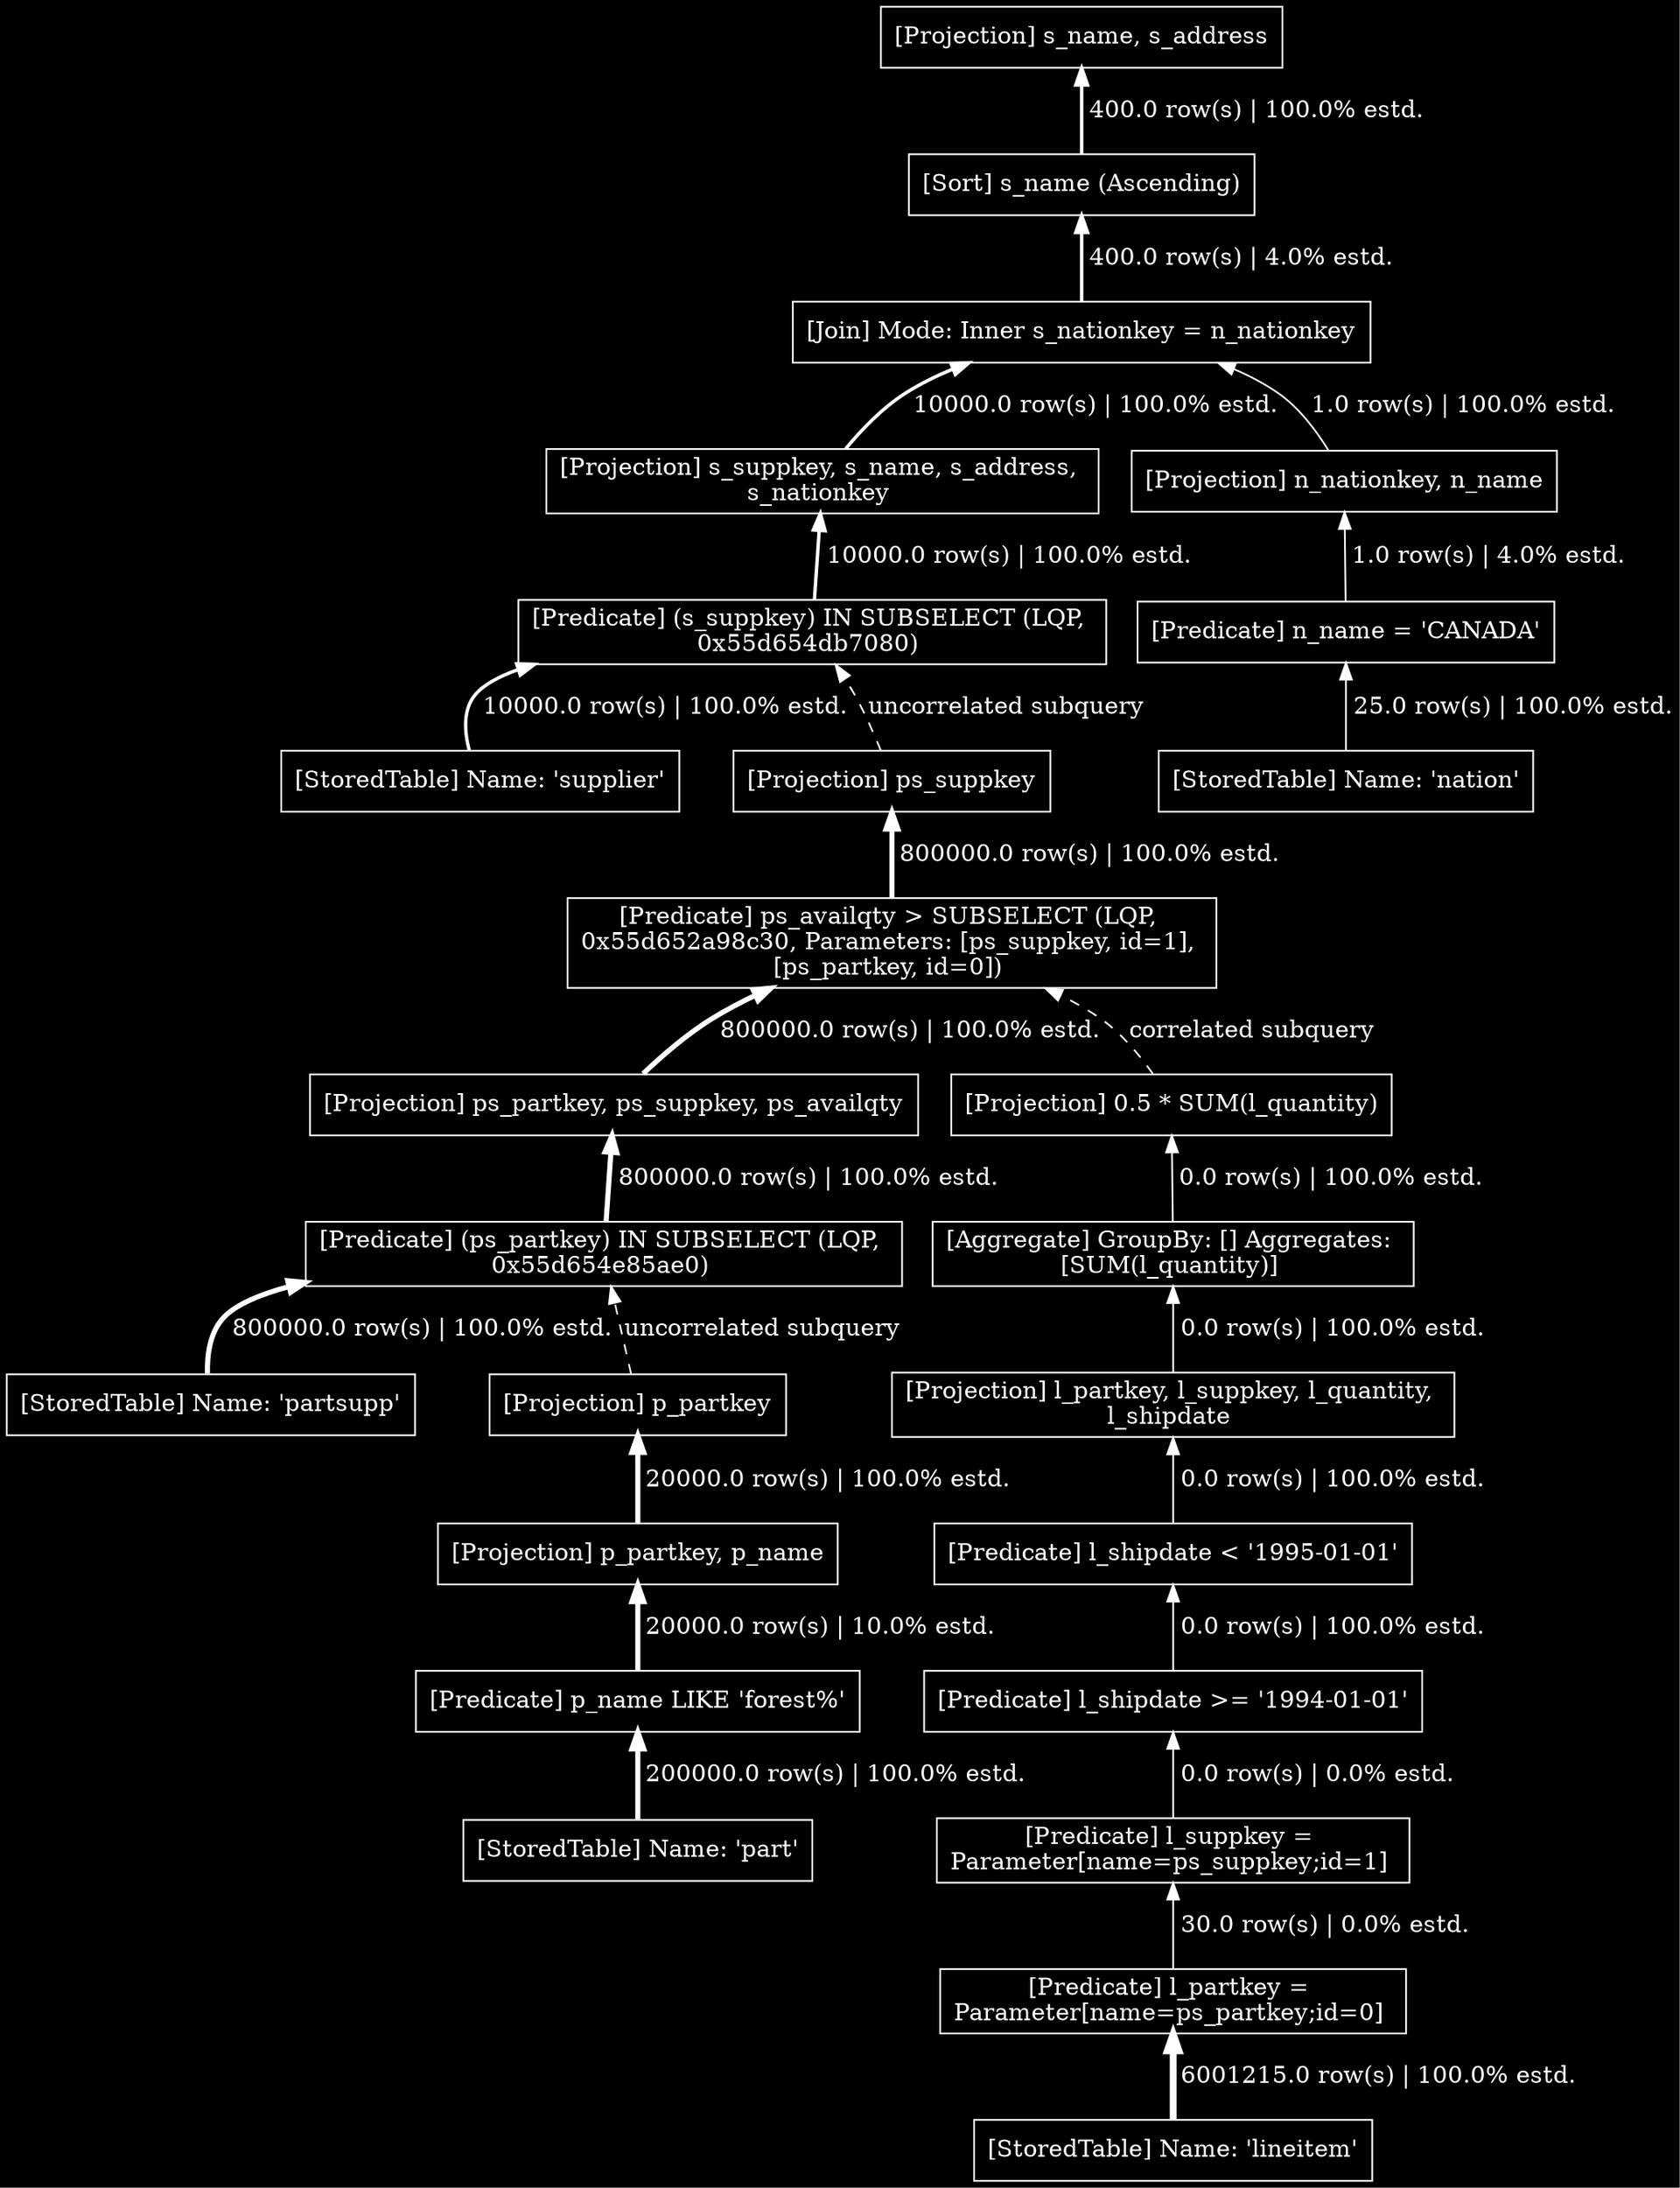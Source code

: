 digraph G {
bgcolor=black;
rankdir=BT;
ratio=compress;
94379035879456 [color=white, fontcolor=white, label="[Projection] s_name, s_address", penwidth=1, shape=rectangle];
94379030191152 [color=white, fontcolor=white, label="[Sort] s_name (Ascending)", penwidth=1, shape=rectangle];
94379016776912 [color=white, fontcolor=white, label="[Join] Mode: Inner s_nationkey = n_nationkey", penwidth=1, shape=rectangle];
94379039750544 [color=white, fontcolor=white, label="[Projection] s_suppkey, s_name, s_address, \ns_nationkey ", penwidth=1, shape=rectangle];
94378962038992 [color=white, fontcolor=white, label="[Predicate] (s_suppkey) IN SUBSELECT (LQP, \n0x55d654db7080) ", penwidth=1, shape=rectangle];
94378010105936 [color=white, fontcolor=white, label="[StoredTable] Name: 'supplier'", penwidth=1, shape=rectangle];
94379035029632 [color=white, fontcolor=white, label="[Projection] ps_suppkey", penwidth=1, shape=rectangle];
94378007798336 [color=white, fontcolor=white, label="[Predicate] ps_availqty > SUBSELECT (LQP, \n0x55d652a98c30, Parameters: [ps_suppkey, id=1], \n[ps_partkey, id=0]) ", penwidth=1, shape=rectangle];
94378981843136 [color=white, fontcolor=white, label="[Projection] ps_partkey, ps_suppkey, ps_availqty", penwidth=1, shape=rectangle];
94379035715264 [color=white, fontcolor=white, label="[Predicate] (ps_partkey) IN SUBSELECT (LQP, \n0x55d654e85ae0) ", penwidth=1, shape=rectangle];
94378998316176 [color=white, fontcolor=white, label="[StoredTable] Name: 'partsupp'", penwidth=1, shape=rectangle];
94379035876064 [color=white, fontcolor=white, label="[Projection] p_partkey", penwidth=1, shape=rectangle];
94378047200624 [color=white, fontcolor=white, label="[Projection] p_partkey, p_name", penwidth=1, shape=rectangle];
94378009165216 [color=white, fontcolor=white, label="[Predicate] p_name LIKE 'forest%'", penwidth=1, shape=rectangle];
94378998209440 [color=white, fontcolor=white, label="[StoredTable] Name: 'part'", penwidth=1, shape=rectangle];
94378998205488 [color=white, fontcolor=white, label="[Projection] 0.5 * SUM(l_quantity)", penwidth=1, shape=rectangle];
94379016515552 [color=white, fontcolor=white, label="[Aggregate] GroupBy: [] Aggregates: \n[SUM(l_quantity)] ", penwidth=1, shape=rectangle];
94378862269424 [color=white, fontcolor=white, label="[Projection] l_partkey, l_suppkey, l_quantity, \nl_shipdate ", penwidth=1, shape=rectangle];
94378089201920 [color=white, fontcolor=white, label="[Predicate] l_shipdate < '1995-01-01'", penwidth=1, shape=rectangle];
94378063063104 [color=white, fontcolor=white, label="[Predicate] l_shipdate >= '1994-01-01'", penwidth=1, shape=rectangle];
94378997533088 [color=white, fontcolor=white, label="[Predicate] l_suppkey = \nParameter[name=ps_suppkey;id=1] ", penwidth=1, shape=rectangle];
94379035878512 [color=white, fontcolor=white, label="[Predicate] l_partkey = \nParameter[name=ps_partkey;id=0] ", penwidth=1, shape=rectangle];
94378998316592 [color=white, fontcolor=white, label="[StoredTable] Name: 'lineitem'", penwidth=1, shape=rectangle];
94378009178832 [color=white, fontcolor=white, label="[Projection] n_nationkey, n_name", penwidth=1, shape=rectangle];
94378009175536 [color=white, fontcolor=white, label="[Predicate] n_name = 'CANADA'", penwidth=1, shape=rectangle];
94378998315808 [color=white, fontcolor=white, label="[StoredTable] Name: 'nation'", penwidth=1, shape=rectangle];
94379030191152->94379035879456  [color=white, dir=forward, fontcolor=white, label=" 400.0 row(s) | 100.0% estd.", penwidth=2, style=solid];
94379016776912->94379030191152  [color=white, dir=forward, fontcolor=white, label=" 400.0 row(s) | 4.0% estd.", penwidth=2, style=solid];
94379039750544->94379016776912  [color=white, dir=forward, fontcolor=white, label=" 10000.0 row(s) | 100.0% estd.", penwidth=2, style=solid];
94378962038992->94379039750544  [color=white, dir=forward, fontcolor=white, label=" 10000.0 row(s) | 100.0% estd.", penwidth=2, style=solid];
94378010105936->94378962038992  [color=white, dir=forward, fontcolor=white, label=" 10000.0 row(s) | 100.0% estd.", penwidth=2, style=solid];
94379035029632->94378962038992  [color=white, dir=forward, fontcolor=white, label="uncorrelated subquery", penwidth=1, style=dashed];
94378007798336->94379035029632  [color=white, dir=forward, fontcolor=white, label=" 800000.0 row(s) | 100.0% estd.", penwidth=3, style=solid];
94378981843136->94378007798336  [color=white, dir=forward, fontcolor=white, label=" 800000.0 row(s) | 100.0% estd.", penwidth=3, style=solid];
94379035715264->94378981843136  [color=white, dir=forward, fontcolor=white, label=" 800000.0 row(s) | 100.0% estd.", penwidth=3, style=solid];
94378998316176->94379035715264  [color=white, dir=forward, fontcolor=white, label=" 800000.0 row(s) | 100.0% estd.", penwidth=3, style=solid];
94379035876064->94379035715264  [color=white, dir=forward, fontcolor=white, label="uncorrelated subquery", penwidth=1, style=dashed];
94378047200624->94379035876064  [color=white, dir=forward, fontcolor=white, label=" 20000.0 row(s) | 100.0% estd.", penwidth=3, style=solid];
94378009165216->94378047200624  [color=white, dir=forward, fontcolor=white, label=" 20000.0 row(s) | 10.0% estd.", penwidth=3, style=solid];
94378998209440->94378009165216  [color=white, dir=forward, fontcolor=white, label=" 200000.0 row(s) | 100.0% estd.", penwidth=3, style=solid];
94378998205488->94378007798336  [color=white, dir=forward, fontcolor=white, label="correlated subquery", penwidth=1, style=dashed];
94379016515552->94378998205488  [color=white, dir=forward, fontcolor=white, label=" 0.0 row(s) | 100.0% estd.", penwidth=1, style=solid];
94378862269424->94379016515552  [color=white, dir=forward, fontcolor=white, label=" 0.0 row(s) | 100.0% estd.", penwidth=1, style=solid];
94378089201920->94378862269424  [color=white, dir=forward, fontcolor=white, label=" 0.0 row(s) | 100.0% estd.", penwidth=1, style=solid];
94378063063104->94378089201920  [color=white, dir=forward, fontcolor=white, label=" 0.0 row(s) | 100.0% estd.", penwidth=1, style=solid];
94378997533088->94378063063104  [color=white, dir=forward, fontcolor=white, label=" 0.0 row(s) | 0.0% estd.", penwidth=1, style=solid];
94379035878512->94378997533088  [color=white, dir=forward, fontcolor=white, label=" 30.0 row(s) | 0.0% estd.", penwidth=1, style=solid];
94378998316592->94379035878512  [color=white, dir=forward, fontcolor=white, label=" 6001215.0 row(s) | 100.0% estd.", penwidth=4, style=solid];
94378009178832->94379016776912  [color=white, dir=forward, fontcolor=white, label=" 1.0 row(s) | 100.0% estd.", penwidth=1, style=solid];
94378009175536->94378009178832  [color=white, dir=forward, fontcolor=white, label=" 1.0 row(s) | 4.0% estd.", penwidth=1, style=solid];
94378998315808->94378009175536  [color=white, dir=forward, fontcolor=white, label=" 25.0 row(s) | 100.0% estd.", penwidth=1, style=solid];
}
